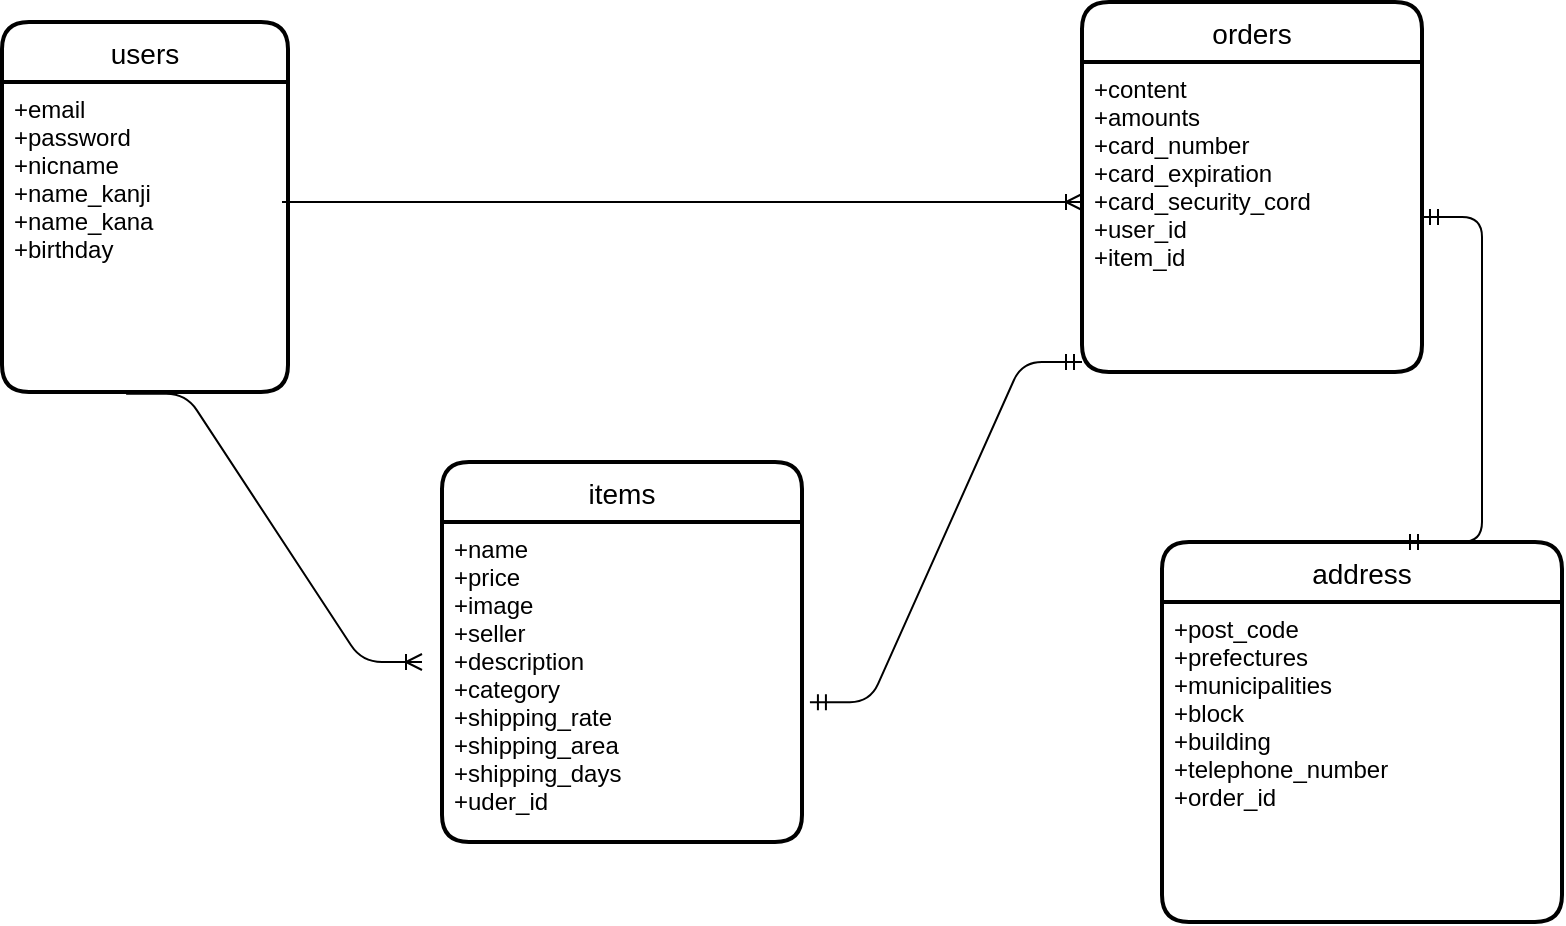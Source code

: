 <mxfile>
    <diagram id="ArSRhQ10n9mK-_H3cfkj" name="ページ1">
        <mxGraphModel dx="1613" dy="1589" grid="1" gridSize="10" guides="1" tooltips="1" connect="1" arrows="1" fold="1" page="1" pageScale="1" pageWidth="827" pageHeight="1169" math="0" shadow="0">
            <root>
                <mxCell id="0"/>
                <mxCell id="1" parent="0"/>
                <mxCell id="47" value="items" style="swimlane;childLayout=stackLayout;horizontal=1;startSize=30;horizontalStack=0;rounded=1;fontSize=14;fontStyle=0;strokeWidth=2;resizeParent=0;resizeLast=1;shadow=0;dashed=0;align=center;" vertex="1" parent="1">
                    <mxGeometry x="-430" y="230" width="180" height="190" as="geometry"/>
                </mxCell>
                <mxCell id="48" value="+name&#10;+price&#10;+image&#10;+seller&#10;+description&#10;+category&#10;+shipping_rate&#10;+shipping_area&#10;+shipping_days&#10;+uder_id" style="align=left;strokeColor=none;fillColor=none;spacingLeft=4;fontSize=12;verticalAlign=top;resizable=0;rotatable=0;part=1;" vertex="1" parent="47">
                    <mxGeometry y="30" width="180" height="160" as="geometry"/>
                </mxCell>
                <mxCell id="49" value="users" style="swimlane;childLayout=stackLayout;horizontal=1;startSize=30;horizontalStack=0;rounded=1;fontSize=14;fontStyle=0;strokeWidth=2;resizeParent=0;resizeLast=1;shadow=0;dashed=0;align=center;" vertex="1" parent="1">
                    <mxGeometry x="-650" y="10" width="143" height="185" as="geometry">
                        <mxRectangle x="-510" y="50" width="70" height="30" as="alternateBounds"/>
                    </mxGeometry>
                </mxCell>
                <mxCell id="50" value="+email&#10;+password&#10;+nicname&#10;+name_kanji&#10;+name_kana&#10;+birthday" style="align=left;strokeColor=none;fillColor=none;spacingLeft=4;fontSize=12;verticalAlign=top;resizable=0;rotatable=0;part=1;" vertex="1" parent="49">
                    <mxGeometry y="30" width="143" height="155" as="geometry"/>
                </mxCell>
                <mxCell id="51" value="orders" style="swimlane;childLayout=stackLayout;horizontal=1;startSize=30;horizontalStack=0;rounded=1;fontSize=14;fontStyle=0;strokeWidth=2;resizeParent=0;resizeLast=1;shadow=0;dashed=0;align=center;" vertex="1" parent="1">
                    <mxGeometry x="-110" width="170" height="185" as="geometry"/>
                </mxCell>
                <mxCell id="52" value="+content&#10;+amounts&#10;+card_number&#10;+card_expiration&#10;+card_security_cord&#10;+user_id&#10;+item_id&#10;" style="align=left;strokeColor=none;fillColor=none;spacingLeft=4;fontSize=12;verticalAlign=top;resizable=0;rotatable=0;part=1;" vertex="1" parent="51">
                    <mxGeometry y="30" width="170" height="155" as="geometry"/>
                </mxCell>
                <mxCell id="59" value="address" style="swimlane;childLayout=stackLayout;horizontal=1;startSize=30;horizontalStack=0;rounded=1;fontSize=14;fontStyle=0;strokeWidth=2;resizeParent=0;resizeLast=1;shadow=0;dashed=0;align=center;" vertex="1" parent="1">
                    <mxGeometry x="-70" y="270" width="200" height="190" as="geometry"/>
                </mxCell>
                <mxCell id="60" value="+post_code&#10;+prefectures&#10;+municipalities&#10;+block&#10;+building&#10;+telephone_number&#10;+order_id" style="align=left;strokeColor=none;fillColor=none;spacingLeft=4;fontSize=12;verticalAlign=top;resizable=0;rotatable=0;part=1;" vertex="1" parent="59">
                    <mxGeometry y="30" width="200" height="160" as="geometry"/>
                </mxCell>
                <mxCell id="76" value="" style="edgeStyle=entityRelationEdgeStyle;fontSize=12;html=1;endArrow=ERoneToMany;" edge="1" parent="1">
                    <mxGeometry width="100" height="100" relative="1" as="geometry">
                        <mxPoint x="-510" y="100" as="sourcePoint"/>
                        <mxPoint x="-110" y="100" as="targetPoint"/>
                    </mxGeometry>
                </mxCell>
                <mxCell id="77" value="" style="edgeStyle=entityRelationEdgeStyle;fontSize=12;html=1;endArrow=ERoneToMany;exitX=0.434;exitY=1.006;exitDx=0;exitDy=0;exitPerimeter=0;" edge="1" parent="1" source="50">
                    <mxGeometry width="100" height="100" relative="1" as="geometry">
                        <mxPoint x="-607" y="390" as="sourcePoint"/>
                        <mxPoint x="-440" y="330" as="targetPoint"/>
                    </mxGeometry>
                </mxCell>
                <mxCell id="79" value="" style="edgeStyle=entityRelationEdgeStyle;fontSize=12;html=1;endArrow=ERmandOne;startArrow=ERmandOne;exitX=1.022;exitY=0.563;exitDx=0;exitDy=0;exitPerimeter=0;" edge="1" parent="1" source="48">
                    <mxGeometry width="100" height="100" relative="1" as="geometry">
                        <mxPoint x="-210" y="280" as="sourcePoint"/>
                        <mxPoint x="-110" y="180" as="targetPoint"/>
                    </mxGeometry>
                </mxCell>
                <mxCell id="81" value="" style="edgeStyle=entityRelationEdgeStyle;fontSize=12;html=1;endArrow=ERmandOne;startArrow=ERmandOne;" edge="1" parent="1" target="52">
                    <mxGeometry width="100" height="100" relative="1" as="geometry">
                        <mxPoint x="50" y="270" as="sourcePoint"/>
                        <mxPoint x="50" y="185" as="targetPoint"/>
                    </mxGeometry>
                </mxCell>
            </root>
        </mxGraphModel>
    </diagram>
</mxfile>